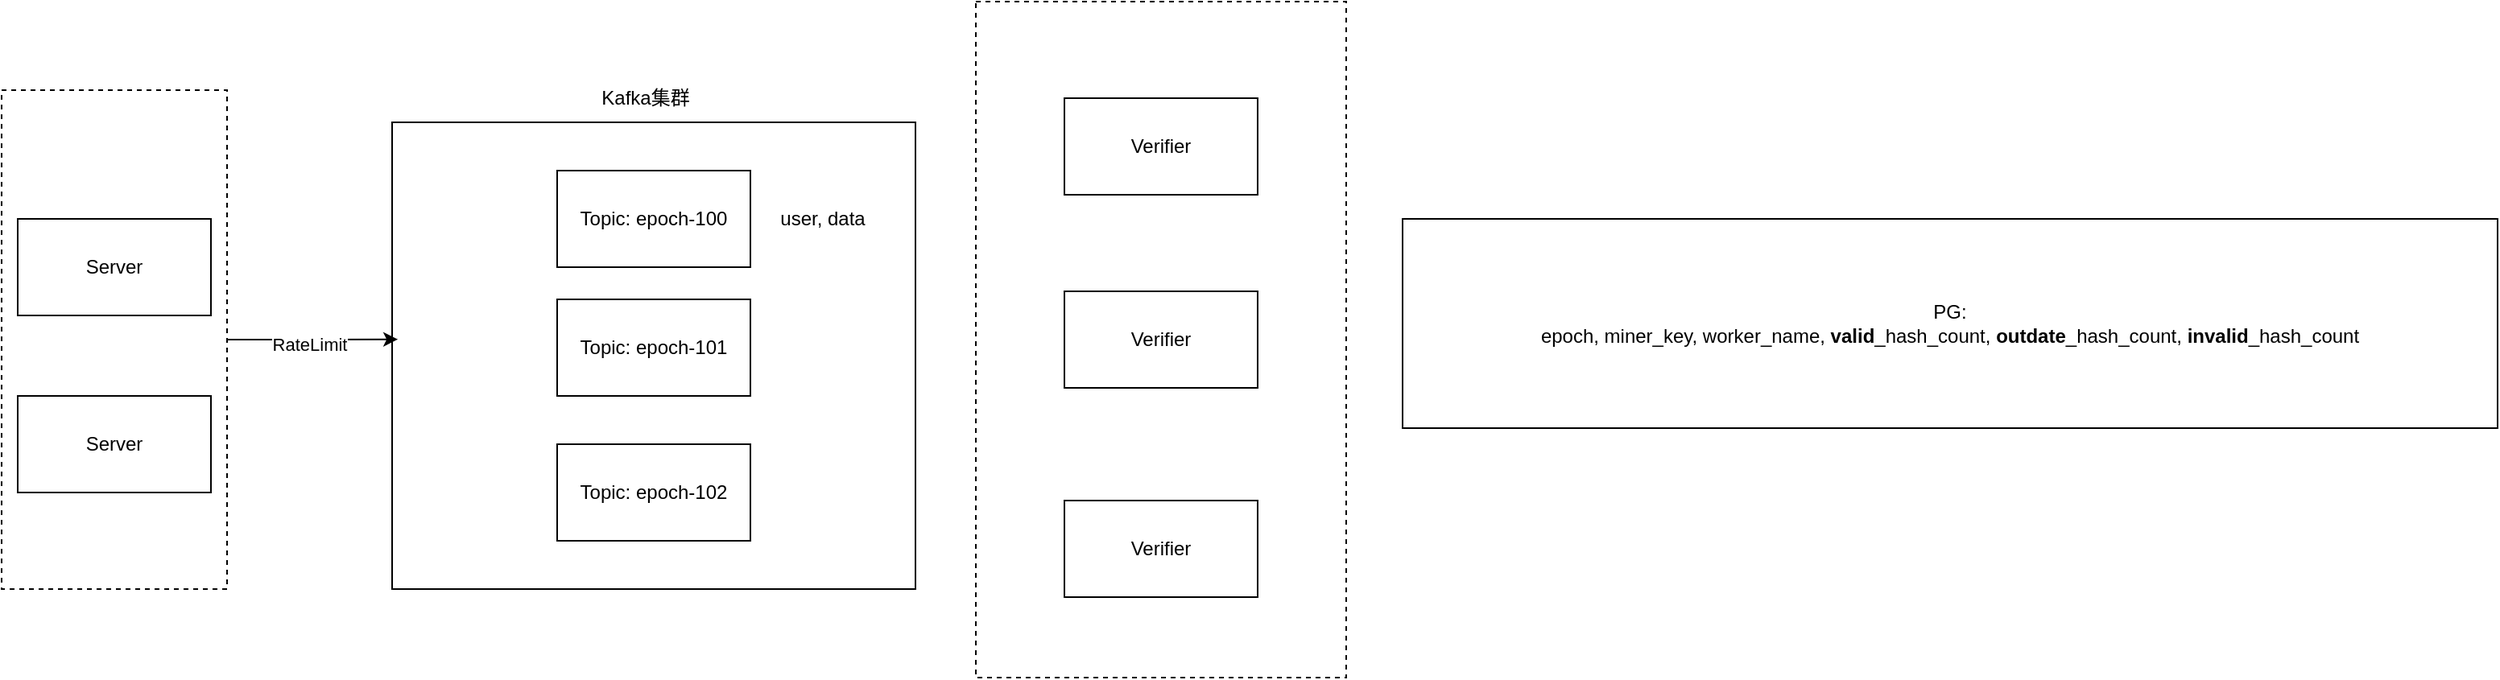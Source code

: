 <mxfile version="24.7.6">
  <diagram name="Page-1" id="FQfgo-1Cl8h0fg4zOunA">
    <mxGraphModel dx="1142" dy="655" grid="1" gridSize="10" guides="1" tooltips="1" connect="1" arrows="1" fold="1" page="1" pageScale="1" pageWidth="827" pageHeight="1169" math="0" shadow="0">
      <root>
        <mxCell id="0" />
        <mxCell id="1" parent="0" />
        <mxCell id="7FuEdaakRmzoEATMtUyy-21" value="" style="rounded=0;whiteSpace=wrap;html=1;dashed=1;" vertex="1" parent="1">
          <mxGeometry x="685" y="45" width="230" height="420" as="geometry" />
        </mxCell>
        <mxCell id="7FuEdaakRmzoEATMtUyy-14" value="" style="rounded=0;whiteSpace=wrap;html=1;dashed=1;" vertex="1" parent="1">
          <mxGeometry x="80" y="100" width="140" height="310" as="geometry" />
        </mxCell>
        <mxCell id="7FuEdaakRmzoEATMtUyy-1" value="Server" style="rounded=0;whiteSpace=wrap;html=1;" vertex="1" parent="1">
          <mxGeometry x="90" y="180" width="120" height="60" as="geometry" />
        </mxCell>
        <mxCell id="7FuEdaakRmzoEATMtUyy-2" value="Server" style="rounded=0;whiteSpace=wrap;html=1;" vertex="1" parent="1">
          <mxGeometry x="90" y="290" width="120" height="60" as="geometry" />
        </mxCell>
        <mxCell id="7FuEdaakRmzoEATMtUyy-3" value="" style="rounded=0;whiteSpace=wrap;html=1;" vertex="1" parent="1">
          <mxGeometry x="322.5" y="120" width="325" height="290" as="geometry" />
        </mxCell>
        <mxCell id="7FuEdaakRmzoEATMtUyy-4" value="Topic: epoch-100" style="whiteSpace=wrap;html=1;" vertex="1" parent="1">
          <mxGeometry x="425" y="150" width="120" height="60" as="geometry" />
        </mxCell>
        <mxCell id="7FuEdaakRmzoEATMtUyy-5" value="Topic: epoch-101" style="whiteSpace=wrap;html=1;" vertex="1" parent="1">
          <mxGeometry x="425" y="230" width="120" height="60" as="geometry" />
        </mxCell>
        <mxCell id="7FuEdaakRmzoEATMtUyy-6" value="Topic: epoch-102" style="whiteSpace=wrap;html=1;" vertex="1" parent="1">
          <mxGeometry x="425" y="320" width="120" height="60" as="geometry" />
        </mxCell>
        <mxCell id="7FuEdaakRmzoEATMtUyy-7" value="Verifier" style="rounded=0;whiteSpace=wrap;html=1;" vertex="1" parent="1">
          <mxGeometry x="740" y="105" width="120" height="60" as="geometry" />
        </mxCell>
        <mxCell id="7FuEdaakRmzoEATMtUyy-8" value="Verifier" style="rounded=0;whiteSpace=wrap;html=1;" vertex="1" parent="1">
          <mxGeometry x="740" y="225" width="120" height="60" as="geometry" />
        </mxCell>
        <mxCell id="7FuEdaakRmzoEATMtUyy-9" value="Verifier" style="rounded=0;whiteSpace=wrap;html=1;" vertex="1" parent="1">
          <mxGeometry x="740" y="355" width="120" height="60" as="geometry" />
        </mxCell>
        <mxCell id="7FuEdaakRmzoEATMtUyy-10" value="&lt;div&gt;PG:&lt;/div&gt;epoch, miner_key, worker_name, &lt;b&gt;valid&lt;/b&gt;_hash_count, &lt;b&gt;outdate&lt;/b&gt;_hash_count, &lt;b&gt;invalid&lt;/b&gt;_hash_count" style="rounded=0;whiteSpace=wrap;html=1;" vertex="1" parent="1">
          <mxGeometry x="950" y="180" width="680" height="130" as="geometry" />
        </mxCell>
        <mxCell id="7FuEdaakRmzoEATMtUyy-12" value="user, data" style="text;html=1;align=center;verticalAlign=middle;whiteSpace=wrap;rounded=0;" vertex="1" parent="1">
          <mxGeometry x="560" y="165" width="60" height="30" as="geometry" />
        </mxCell>
        <mxCell id="7FuEdaakRmzoEATMtUyy-19" style="edgeStyle=orthogonalEdgeStyle;rounded=0;orthogonalLoop=1;jettySize=auto;html=1;exitX=1;exitY=0.5;exitDx=0;exitDy=0;entryX=0.011;entryY=0.465;entryDx=0;entryDy=0;entryPerimeter=0;" edge="1" parent="1" source="7FuEdaakRmzoEATMtUyy-14" target="7FuEdaakRmzoEATMtUyy-3">
          <mxGeometry relative="1" as="geometry" />
        </mxCell>
        <mxCell id="7FuEdaakRmzoEATMtUyy-20" value="RateLimit" style="edgeLabel;html=1;align=center;verticalAlign=middle;resizable=0;points=[];" vertex="1" connectable="0" parent="7FuEdaakRmzoEATMtUyy-19">
          <mxGeometry x="-0.034" y="-3" relative="1" as="geometry">
            <mxPoint x="-1" as="offset" />
          </mxGeometry>
        </mxCell>
        <mxCell id="7FuEdaakRmzoEATMtUyy-22" value="Kafka集群" style="text;html=1;align=center;verticalAlign=middle;whiteSpace=wrap;rounded=0;" vertex="1" parent="1">
          <mxGeometry x="450" y="90" width="60" height="30" as="geometry" />
        </mxCell>
      </root>
    </mxGraphModel>
  </diagram>
</mxfile>
